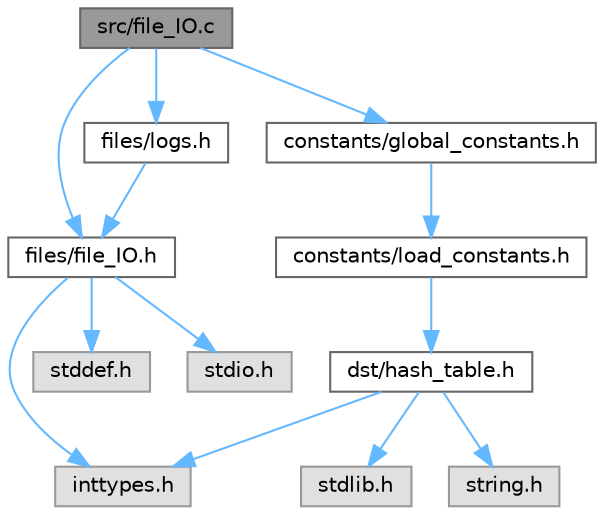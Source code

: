 digraph "src/file_IO.c"
{
 // LATEX_PDF_SIZE
  bgcolor="transparent";
  edge [fontname=Helvetica,fontsize=10,labelfontname=Helvetica,labelfontsize=10];
  node [fontname=Helvetica,fontsize=10,shape=box,height=0.2,width=0.4];
  Node1 [id="Node000001",label="src/file_IO.c",height=0.2,width=0.4,color="gray40", fillcolor="grey60", style="filled", fontcolor="black",tooltip=" "];
  Node1 -> Node2 [id="edge37_Node000001_Node000002",color="steelblue1",style="solid",tooltip=" "];
  Node2 [id="Node000002",label="files/file_IO.h",height=0.2,width=0.4,color="grey40", fillcolor="white", style="filled",URL="$df/dc8/a00122.html",tooltip=" "];
  Node2 -> Node3 [id="edge38_Node000002_Node000003",color="steelblue1",style="solid",tooltip=" "];
  Node3 [id="Node000003",label="inttypes.h",height=0.2,width=0.4,color="grey60", fillcolor="#E0E0E0", style="filled",tooltip=" "];
  Node2 -> Node4 [id="edge39_Node000002_Node000004",color="steelblue1",style="solid",tooltip=" "];
  Node4 [id="Node000004",label="stddef.h",height=0.2,width=0.4,color="grey60", fillcolor="#E0E0E0", style="filled",tooltip=" "];
  Node2 -> Node5 [id="edge40_Node000002_Node000005",color="steelblue1",style="solid",tooltip=" "];
  Node5 [id="Node000005",label="stdio.h",height=0.2,width=0.4,color="grey60", fillcolor="#E0E0E0", style="filled",tooltip=" "];
  Node1 -> Node6 [id="edge41_Node000001_Node000006",color="steelblue1",style="solid",tooltip=" "];
  Node6 [id="Node000006",label="files/logs.h",height=0.2,width=0.4,color="grey40", fillcolor="white", style="filled",URL="$de/d76/a00134.html",tooltip=" "];
  Node6 -> Node2 [id="edge42_Node000006_Node000002",color="steelblue1",style="solid",tooltip=" "];
  Node1 -> Node7 [id="edge43_Node000001_Node000007",color="steelblue1",style="solid",tooltip=" "];
  Node7 [id="Node000007",label="constants/global_constants.h",height=0.2,width=0.4,color="grey40", fillcolor="white", style="filled",URL="$d2/df5/a00137.html",tooltip=" "];
  Node7 -> Node8 [id="edge44_Node000007_Node000008",color="steelblue1",style="solid",tooltip=" "];
  Node8 [id="Node000008",label="constants/load_constants.h",height=0.2,width=0.4,color="grey40", fillcolor="white", style="filled",URL="$d7/dce/a00143.html",tooltip=" "];
  Node8 -> Node9 [id="edge45_Node000008_Node000009",color="steelblue1",style="solid",tooltip=" "];
  Node9 [id="Node000009",label="dst/hash_table.h",height=0.2,width=0.4,color="grey40", fillcolor="white", style="filled",URL="$df/d6a/a00119.html",tooltip=" "];
  Node9 -> Node10 [id="edge46_Node000009_Node000010",color="steelblue1",style="solid",tooltip=" "];
  Node10 [id="Node000010",label="stdlib.h",height=0.2,width=0.4,color="grey60", fillcolor="#E0E0E0", style="filled",tooltip=" "];
  Node9 -> Node3 [id="edge47_Node000009_Node000003",color="steelblue1",style="solid",tooltip=" "];
  Node9 -> Node11 [id="edge48_Node000009_Node000011",color="steelblue1",style="solid",tooltip=" "];
  Node11 [id="Node000011",label="string.h",height=0.2,width=0.4,color="grey60", fillcolor="#E0E0E0", style="filled",tooltip=" "];
}
